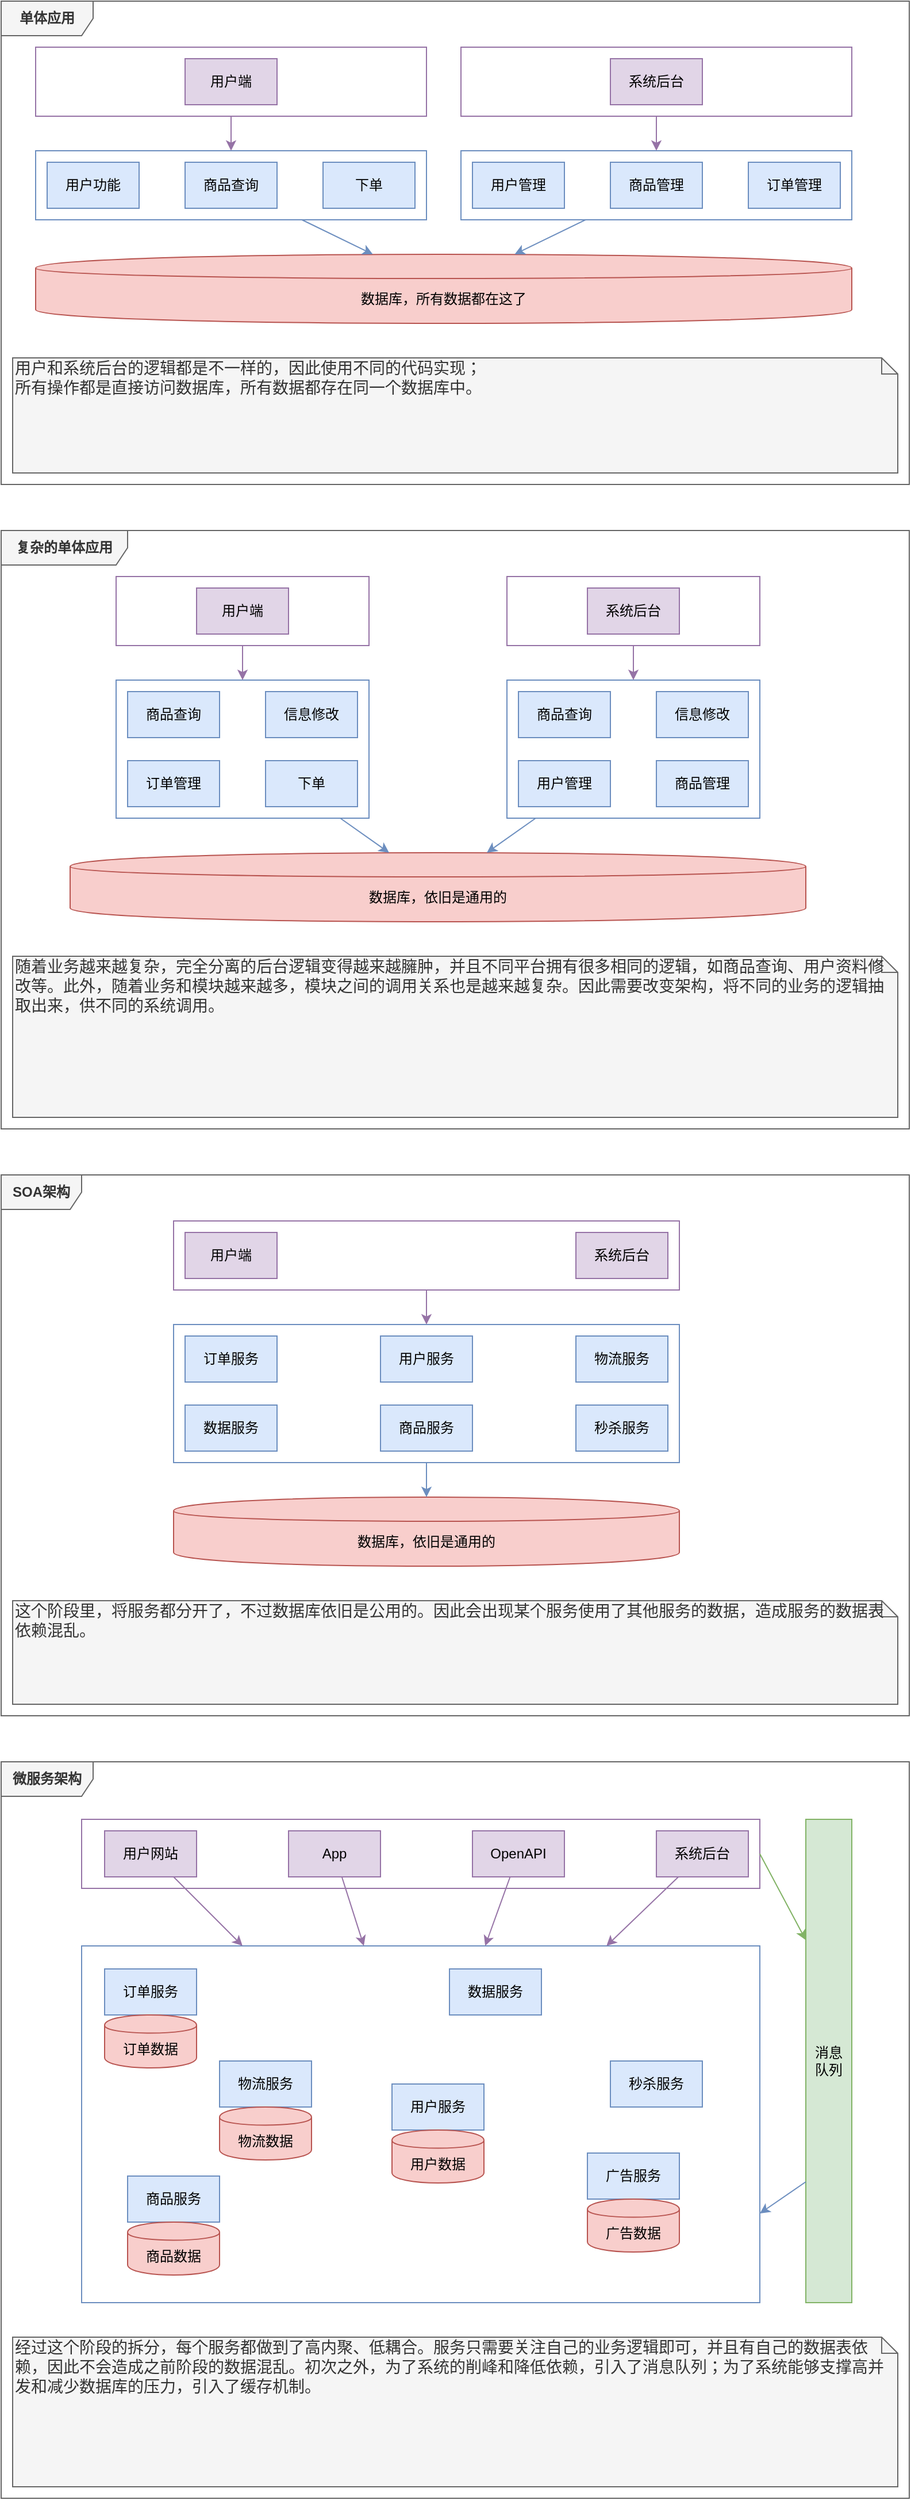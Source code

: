 <mxfile version="13.5.9" type="github"><diagram id="z_LuzzDigMFXw3H3hmn-" name="微服务架构演变"><mxGraphModel dx="1102" dy="595" grid="1" gridSize="10" guides="1" tooltips="1" connect="1" arrows="1" fold="1" page="1" pageScale="1" pageWidth="827" pageHeight="1169" math="0" shadow="0"><root><mxCell id="2w0wRd7n3gLziRLfW05P-0"/><mxCell id="2w0wRd7n3gLziRLfW05P-1" parent="2w0wRd7n3gLziRLfW05P-0"/><mxCell id="OhJAq3VDgjwZq7V8_xUF-53" value="SOA架构" style="shape=umlFrame;whiteSpace=wrap;html=1;fillColor=#f5f5f5;fontSize=12;strokeColor=#666666;fontColor=#333333;fontStyle=1;width=70;height=30;" parent="2w0wRd7n3gLziRLfW05P-1" vertex="1"><mxGeometry x="20" y="1040" width="790" height="470" as="geometry"/></mxCell><mxCell id="xYUqd9wUYRTcfJfajBFj-54" value="" style="rounded=0;whiteSpace=wrap;html=1;fillColor=none;fontSize=12;strokeColor=#9673a6;" parent="2w0wRd7n3gLziRLfW05P-1" vertex="1"><mxGeometry x="170" y="1080" width="440" height="60" as="geometry"/></mxCell><mxCell id="xYUqd9wUYRTcfJfajBFj-55" value="" style="rounded=0;whiteSpace=wrap;html=1;fillColor=none;strokeColor=#6c8ebf;" parent="2w0wRd7n3gLziRLfW05P-1" vertex="1"><mxGeometry x="170" y="1170" width="440" height="120" as="geometry"/></mxCell><mxCell id="OhJAq3VDgjwZq7V8_xUF-24" value="复杂的单体应用" style="shape=umlFrame;whiteSpace=wrap;html=1;fillColor=#f5f5f5;strokeColor=#666666;fontColor=#333333;fontStyle=1;width=110;height=30;" parent="2w0wRd7n3gLziRLfW05P-1" vertex="1"><mxGeometry x="20" y="480" width="790" height="520" as="geometry"/></mxCell><mxCell id="xYUqd9wUYRTcfJfajBFj-36" value="" style="rounded=0;whiteSpace=wrap;html=1;fillColor=none;fontSize=12;strokeColor=#9673a6;" parent="2w0wRd7n3gLziRLfW05P-1" vertex="1"><mxGeometry x="120" y="520" width="220" height="60" as="geometry"/></mxCell><mxCell id="xYUqd9wUYRTcfJfajBFj-37" value="" style="rounded=0;whiteSpace=wrap;html=1;fillColor=none;fontSize=12;strokeColor=#9673a6;" parent="2w0wRd7n3gLziRLfW05P-1" vertex="1"><mxGeometry x="460" y="520" width="220" height="60" as="geometry"/></mxCell><mxCell id="xYUqd9wUYRTcfJfajBFj-34" value="" style="rounded=0;whiteSpace=wrap;html=1;fillColor=none;strokeColor=#6c8ebf;" parent="2w0wRd7n3gLziRLfW05P-1" vertex="1"><mxGeometry x="120" y="610" width="220" height="120" as="geometry"/></mxCell><mxCell id="2w0wRd7n3gLziRLfW05P-25" value="单体应用" style="shape=umlFrame;whiteSpace=wrap;html=1;fontSize=12;fontStyle=1;width=80;height=30;fillColor=#f5f5f5;strokeColor=#666666;fontColor=#333333;" parent="2w0wRd7n3gLziRLfW05P-1" vertex="1"><mxGeometry x="20" y="20" width="790" height="420" as="geometry"/></mxCell><mxCell id="xYUqd9wUYRTcfJfajBFj-15" value="" style="rounded=0;whiteSpace=wrap;html=1;fillColor=none;strokeColor=#6c8ebf;" parent="2w0wRd7n3gLziRLfW05P-1" vertex="1"><mxGeometry x="420" y="150" width="340" height="60" as="geometry"/></mxCell><mxCell id="xYUqd9wUYRTcfJfajBFj-21" value="" style="rounded=0;whiteSpace=wrap;html=1;fillColor=none;fontSize=12;strokeColor=#9673a6;" parent="2w0wRd7n3gLziRLfW05P-1" vertex="1"><mxGeometry x="420" y="60" width="340" height="60" as="geometry"/></mxCell><mxCell id="xYUqd9wUYRTcfJfajBFj-20" value="" style="rounded=0;whiteSpace=wrap;html=1;fillColor=none;fontSize=12;strokeColor=#9673a6;" parent="2w0wRd7n3gLziRLfW05P-1" vertex="1"><mxGeometry x="50" y="60" width="340" height="60" as="geometry"/></mxCell><mxCell id="xYUqd9wUYRTcfJfajBFj-10" value="" style="rounded=0;whiteSpace=wrap;html=1;fillColor=none;strokeColor=#6c8ebf;" parent="2w0wRd7n3gLziRLfW05P-1" vertex="1"><mxGeometry x="50" y="150" width="340" height="60" as="geometry"/></mxCell><mxCell id="OhJAq3VDgjwZq7V8_xUF-85" value="微服务架构" style="shape=umlFrame;whiteSpace=wrap;html=1;fillColor=#f5f5f5;fontSize=12;strokeColor=#666666;fontColor=#333333;fontStyle=1;width=80;height=30;" parent="2w0wRd7n3gLziRLfW05P-1" vertex="1"><mxGeometry x="20" y="1550" width="790" height="640" as="geometry"/></mxCell><mxCell id="OhJAq3VDgjwZq7V8_xUF-83" value="" style="rounded=0;whiteSpace=wrap;html=1;fillColor=none;fontSize=12;strokeColor=#9673a6;" parent="2w0wRd7n3gLziRLfW05P-1" vertex="1"><mxGeometry x="90" y="1600" width="590" height="60" as="geometry"/></mxCell><mxCell id="OhJAq3VDgjwZq7V8_xUF-62" value="" style="rounded=0;whiteSpace=wrap;html=1;fillColor=none;fontSize=12;strokeColor=#6c8ebf;" parent="2w0wRd7n3gLziRLfW05P-1" vertex="1"><mxGeometry x="90" y="1710" width="590" height="310" as="geometry"/></mxCell><mxCell id="2w0wRd7n3gLziRLfW05P-24" value="用户和系统后台的逻辑都是不一样的，因此使用不同的代码实现；&lt;br&gt;所有操作都是直接访问数据库，所有数据都存在同一个数据库中。" style="shape=note;whiteSpace=wrap;html=1;size=14;verticalAlign=top;align=left;spacingTop=-6;fillColor=#f5f5f5;strokeColor=#666666;fontColor=#333333;fontSize=14;" parent="2w0wRd7n3gLziRLfW05P-1" vertex="1"><mxGeometry x="30" y="330" width="770" height="100" as="geometry"/></mxCell><mxCell id="OhJAq3VDgjwZq7V8_xUF-25" value="随着业务越来越复杂，完全分离的后台逻辑变得越来越臃肿，并且不同平台拥有很多相同的逻辑，如商品查询、用户资料修改等。此外，随着业务和模块越来越多，模块之间的调用关系也是越来越复杂。因此需要改变架构，将不同的业务的逻辑抽取出来，供不同的系统调用。" style="shape=note;whiteSpace=wrap;html=1;size=14;verticalAlign=top;align=left;spacingTop=-6;fillColor=#f5f5f5;strokeColor=#666666;fontColor=#333333;fontSize=14;" parent="2w0wRd7n3gLziRLfW05P-1" vertex="1"><mxGeometry x="30" y="850" width="770" height="140" as="geometry"/></mxCell><mxCell id="OhJAq3VDgjwZq7V8_xUF-52" value="这个阶段里，将服务都分开了，不过数据库依旧是公用的。因此会出现某个服务使用了其他服务的数据，造成服务的数据表依赖混乱。" style="shape=note;whiteSpace=wrap;html=1;size=14;verticalAlign=top;align=left;spacingTop=-6;fillColor=#f5f5f5;fontSize=14;strokeColor=#666666;fontColor=#333333;" parent="2w0wRd7n3gLziRLfW05P-1" vertex="1"><mxGeometry x="30" y="1410" width="770" height="90" as="geometry"/></mxCell><mxCell id="OhJAq3VDgjwZq7V8_xUF-56" value="用户网站" style="rounded=0;whiteSpace=wrap;html=1;fillColor=#e1d5e7;fontSize=12;strokeColor=#9673a6;" parent="2w0wRd7n3gLziRLfW05P-1" vertex="1"><mxGeometry x="110" y="1610" width="80" height="40" as="geometry"/></mxCell><mxCell id="OhJAq3VDgjwZq7V8_xUF-57" value="系统后台" style="rounded=0;whiteSpace=wrap;html=1;fillColor=#e1d5e7;fontSize=12;strokeColor=#9673a6;" parent="2w0wRd7n3gLziRLfW05P-1" vertex="1"><mxGeometry x="590" y="1610" width="80" height="40" as="geometry"/></mxCell><mxCell id="OhJAq3VDgjwZq7V8_xUF-58" value="OpenAPI" style="rounded=0;whiteSpace=wrap;html=1;fillColor=#e1d5e7;fontSize=12;strokeColor=#9673a6;" parent="2w0wRd7n3gLziRLfW05P-1" vertex="1"><mxGeometry x="430" y="1610" width="80" height="40" as="geometry"/></mxCell><mxCell id="OhJAq3VDgjwZq7V8_xUF-59" value="App" style="rounded=0;whiteSpace=wrap;html=1;fillColor=#e1d5e7;fontSize=12;strokeColor=#9673a6;" parent="2w0wRd7n3gLziRLfW05P-1" vertex="1"><mxGeometry x="270" y="1610" width="80" height="40" as="geometry"/></mxCell><mxCell id="OhJAq3VDgjwZq7V8_xUF-63" value="订单服务" style="rounded=0;whiteSpace=wrap;html=1;fillColor=#dae8fc;fontSize=12;strokeColor=#6c8ebf;" parent="2w0wRd7n3gLziRLfW05P-1" vertex="1"><mxGeometry x="110" y="1730" width="80" height="40" as="geometry"/></mxCell><mxCell id="OhJAq3VDgjwZq7V8_xUF-64" value="物流服务" style="rounded=0;whiteSpace=wrap;html=1;fillColor=#dae8fc;fontSize=12;strokeColor=#6c8ebf;" parent="2w0wRd7n3gLziRLfW05P-1" vertex="1"><mxGeometry x="210" y="1810" width="80" height="40" as="geometry"/></mxCell><mxCell id="OhJAq3VDgjwZq7V8_xUF-65" value="用户服务&lt;span style=&quot;color: rgba(0 , 0 , 0 , 0) ; font-family: monospace ; font-size: 0px&quot;&gt;%3CmxGraphModel%3E%3Croot%3E%3CmxCell%20id%3D%220%22%2F%3E%3CmxCell%20id%3D%221%22%20parent%3D%220%22%2F%3E%3CmxCell%20id%3D%222%22%20value%3D%22%E8%AE%A2%E5%8D%95%E6%9C%8D%E5%8A%A1%22%20style%3D%22rounded%3D0%3BwhiteSpace%3Dwrap%3Bhtml%3D1%3BfillColor%3D%23ffffff%3BfontSize%3D12%3B%22%20vertex%3D%221%22%20parent%3D%221%22%3E%3CmxGeometry%20x%3D%22140%22%20y%3D%221720%22%20width%3D%2280%22%20height%3D%2240%22%20as%3D%22geometry%22%2F%3E%3C%2FmxCell%3E%3C%2Froot%3E%3C%2FmxGraphModel%3E&lt;/span&gt;" style="rounded=0;whiteSpace=wrap;html=1;fillColor=#dae8fc;fontSize=12;strokeColor=#6c8ebf;" parent="2w0wRd7n3gLziRLfW05P-1" vertex="1"><mxGeometry x="360" y="1830" width="80" height="40" as="geometry"/></mxCell><mxCell id="OhJAq3VDgjwZq7V8_xUF-66" value="商品服务" style="rounded=0;whiteSpace=wrap;html=1;fillColor=#dae8fc;fontSize=12;strokeColor=#6c8ebf;" parent="2w0wRd7n3gLziRLfW05P-1" vertex="1"><mxGeometry x="130" y="1910" width="80" height="40" as="geometry"/></mxCell><mxCell id="OhJAq3VDgjwZq7V8_xUF-67" value="广告服务" style="rounded=0;whiteSpace=wrap;html=1;fillColor=#dae8fc;fontSize=12;strokeColor=#6c8ebf;" parent="2w0wRd7n3gLziRLfW05P-1" vertex="1"><mxGeometry x="530" y="1890" width="80" height="40" as="geometry"/></mxCell><mxCell id="OhJAq3VDgjwZq7V8_xUF-68" value="秒杀服务" style="rounded=0;whiteSpace=wrap;html=1;fillColor=#dae8fc;fontSize=12;strokeColor=#6c8ebf;" parent="2w0wRd7n3gLziRLfW05P-1" vertex="1"><mxGeometry x="550" y="1810" width="80" height="40" as="geometry"/></mxCell><mxCell id="OhJAq3VDgjwZq7V8_xUF-69" value="数据服务" style="rounded=0;whiteSpace=wrap;html=1;fillColor=#dae8fc;fontSize=12;strokeColor=#6c8ebf;" parent="2w0wRd7n3gLziRLfW05P-1" vertex="1"><mxGeometry x="410" y="1730" width="80" height="40" as="geometry"/></mxCell><mxCell id="OhJAq3VDgjwZq7V8_xUF-70" value="" style="endArrow=classic;html=1;fontSize=12;fillColor=#e1d5e7;strokeColor=#9673a6;" parent="2w0wRd7n3gLziRLfW05P-1" source="OhJAq3VDgjwZq7V8_xUF-56" target="OhJAq3VDgjwZq7V8_xUF-62" edge="1"><mxGeometry width="50" height="50" relative="1" as="geometry"><mxPoint x="380" y="1830" as="sourcePoint"/><mxPoint x="430" y="1780" as="targetPoint"/></mxGeometry></mxCell><mxCell id="OhJAq3VDgjwZq7V8_xUF-71" value="" style="endArrow=classic;html=1;fontSize=12;fillColor=#e1d5e7;strokeColor=#9673a6;" parent="2w0wRd7n3gLziRLfW05P-1" source="OhJAq3VDgjwZq7V8_xUF-59" target="OhJAq3VDgjwZq7V8_xUF-62" edge="1"><mxGeometry width="50" height="50" relative="1" as="geometry"><mxPoint x="380" y="1830" as="sourcePoint"/><mxPoint x="430" y="1780" as="targetPoint"/></mxGeometry></mxCell><mxCell id="OhJAq3VDgjwZq7V8_xUF-72" value="" style="endArrow=classic;html=1;fontSize=12;fillColor=#e1d5e7;strokeColor=#9673a6;" parent="2w0wRd7n3gLziRLfW05P-1" source="OhJAq3VDgjwZq7V8_xUF-58" target="OhJAq3VDgjwZq7V8_xUF-62" edge="1"><mxGeometry width="50" height="50" relative="1" as="geometry"><mxPoint x="380" y="1830" as="sourcePoint"/><mxPoint x="430" y="1780" as="targetPoint"/></mxGeometry></mxCell><mxCell id="OhJAq3VDgjwZq7V8_xUF-73" value="" style="endArrow=classic;html=1;fontSize=12;fillColor=#e1d5e7;strokeColor=#9673a6;" parent="2w0wRd7n3gLziRLfW05P-1" source="OhJAq3VDgjwZq7V8_xUF-57" target="OhJAq3VDgjwZq7V8_xUF-62" edge="1"><mxGeometry width="50" height="50" relative="1" as="geometry"><mxPoint x="380" y="1830" as="sourcePoint"/><mxPoint x="430" y="1780" as="targetPoint"/></mxGeometry></mxCell><mxCell id="OhJAq3VDgjwZq7V8_xUF-81" value="消息&lt;br&gt;队列" style="rounded=0;whiteSpace=wrap;html=1;fillColor=#d5e8d4;fontSize=12;strokeColor=#82b366;" parent="2w0wRd7n3gLziRLfW05P-1" vertex="1"><mxGeometry x="720" y="1600" width="40" height="420" as="geometry"/></mxCell><mxCell id="OhJAq3VDgjwZq7V8_xUF-82" value="" style="endArrow=classic;html=1;fontSize=12;fillColor=#d5e8d4;strokeColor=#82b366;exitX=1;exitY=0.5;exitDx=0;exitDy=0;entryX=0;entryY=0.25;entryDx=0;entryDy=0;" parent="2w0wRd7n3gLziRLfW05P-1" source="OhJAq3VDgjwZq7V8_xUF-83" target="OhJAq3VDgjwZq7V8_xUF-81" edge="1"><mxGeometry width="50" height="50" relative="1" as="geometry"><mxPoint x="700" y="1650" as="sourcePoint"/><mxPoint x="430" y="1780" as="targetPoint"/></mxGeometry></mxCell><mxCell id="OhJAq3VDgjwZq7V8_xUF-84" value="" style="endArrow=classic;html=1;fontSize=12;fillColor=#dae8fc;strokeColor=#6c8ebf;entryX=1;entryY=0.75;entryDx=0;entryDy=0;exitX=0;exitY=0.75;exitDx=0;exitDy=0;" parent="2w0wRd7n3gLziRLfW05P-1" source="OhJAq3VDgjwZq7V8_xUF-81" target="OhJAq3VDgjwZq7V8_xUF-62" edge="1"><mxGeometry width="50" height="50" relative="1" as="geometry"><mxPoint x="380" y="1830" as="sourcePoint"/><mxPoint x="430" y="1780" as="targetPoint"/></mxGeometry></mxCell><mxCell id="OhJAq3VDgjwZq7V8_xUF-86" value="经过这个阶段的拆分，每个服务都做到了高内聚、低耦合。服务只需要关注自己的业务逻辑即可，并且有自己的数据表依赖，因此不会造成之前阶段的数据混乱。初次之外，为了系统的削峰和降低依赖，引入了消息队列；为了系统能够支撑高并发和减少数据库的压力，引入了缓存机制。" style="shape=note;whiteSpace=wrap;html=1;size=14;verticalAlign=top;align=left;spacingTop=-6;fillColor=#f5f5f5;fontSize=14;strokeColor=#666666;fontColor=#333333;" parent="2w0wRd7n3gLziRLfW05P-1" vertex="1"><mxGeometry x="30" y="2050" width="770" height="130" as="geometry"/></mxCell><mxCell id="xYUqd9wUYRTcfJfajBFj-0" value="&lt;span&gt;订单数据&lt;/span&gt;" style="shape=cylinder;whiteSpace=wrap;html=1;boundedLbl=1;backgroundOutline=1;fillColor=#f8cecc;strokeColor=#b85450;" parent="2w0wRd7n3gLziRLfW05P-1" vertex="1"><mxGeometry x="110" y="1770" width="80" height="46" as="geometry"/></mxCell><mxCell id="xYUqd9wUYRTcfJfajBFj-1" value="物流数据" style="shape=cylinder;whiteSpace=wrap;html=1;boundedLbl=1;backgroundOutline=1;fillColor=#f8cecc;strokeColor=#b85450;" parent="2w0wRd7n3gLziRLfW05P-1" vertex="1"><mxGeometry x="210" y="1850" width="80" height="46" as="geometry"/></mxCell><mxCell id="xYUqd9wUYRTcfJfajBFj-2" value="广告数据" style="shape=cylinder;whiteSpace=wrap;html=1;boundedLbl=1;backgroundOutline=1;fillColor=#f8cecc;strokeColor=#b85450;" parent="2w0wRd7n3gLziRLfW05P-1" vertex="1"><mxGeometry x="530" y="1930" width="80" height="46" as="geometry"/></mxCell><mxCell id="xYUqd9wUYRTcfJfajBFj-3" value="用户数据" style="shape=cylinder;whiteSpace=wrap;html=1;boundedLbl=1;backgroundOutline=1;fillColor=#f8cecc;strokeColor=#b85450;" parent="2w0wRd7n3gLziRLfW05P-1" vertex="1"><mxGeometry x="360" y="1870" width="80" height="46" as="geometry"/></mxCell><mxCell id="xYUqd9wUYRTcfJfajBFj-4" value="商品数据" style="shape=cylinder;whiteSpace=wrap;html=1;boundedLbl=1;backgroundOutline=1;fillColor=#f8cecc;strokeColor=#b85450;" parent="2w0wRd7n3gLziRLfW05P-1" vertex="1"><mxGeometry x="130" y="1950" width="80" height="46" as="geometry"/></mxCell><mxCell id="xYUqd9wUYRTcfJfajBFj-5" value="用户端" style="rounded=0;whiteSpace=wrap;html=1;fillColor=#e1d5e7;strokeColor=#9673a6;" parent="2w0wRd7n3gLziRLfW05P-1" vertex="1"><mxGeometry x="180" y="70" width="80" height="40" as="geometry"/></mxCell><mxCell id="xYUqd9wUYRTcfJfajBFj-6" value="系统后台" style="rounded=0;whiteSpace=wrap;html=1;fillColor=#e1d5e7;strokeColor=#9673a6;" parent="2w0wRd7n3gLziRLfW05P-1" vertex="1"><mxGeometry x="550" y="70" width="80" height="40" as="geometry"/></mxCell><mxCell id="xYUqd9wUYRTcfJfajBFj-7" value="用户功能" style="rounded=0;whiteSpace=wrap;html=1;fillColor=#dae8fc;strokeColor=#6c8ebf;" parent="2w0wRd7n3gLziRLfW05P-1" vertex="1"><mxGeometry x="60" y="160" width="80" height="40" as="geometry"/></mxCell><mxCell id="xYUqd9wUYRTcfJfajBFj-8" value="商品查询" style="rounded=0;whiteSpace=wrap;html=1;fillColor=#dae8fc;strokeColor=#6c8ebf;" parent="2w0wRd7n3gLziRLfW05P-1" vertex="1"><mxGeometry x="180" y="160" width="80" height="40" as="geometry"/></mxCell><mxCell id="xYUqd9wUYRTcfJfajBFj-9" value="下单" style="rounded=0;whiteSpace=wrap;html=1;fillColor=#dae8fc;strokeColor=#6c8ebf;" parent="2w0wRd7n3gLziRLfW05P-1" vertex="1"><mxGeometry x="300" y="160" width="80" height="40" as="geometry"/></mxCell><mxCell id="xYUqd9wUYRTcfJfajBFj-11" value="" style="endArrow=classic;html=1;fillColor=#e1d5e7;strokeColor=#9673a6;" parent="2w0wRd7n3gLziRLfW05P-1" source="xYUqd9wUYRTcfJfajBFj-20" target="xYUqd9wUYRTcfJfajBFj-10" edge="1"><mxGeometry width="50" height="50" relative="1" as="geometry"><mxPoint x="440" y="180" as="sourcePoint"/><mxPoint x="490" y="130" as="targetPoint"/></mxGeometry></mxCell><mxCell id="xYUqd9wUYRTcfJfajBFj-12" value="用户管理" style="rounded=0;whiteSpace=wrap;html=1;fillColor=#dae8fc;strokeColor=#6c8ebf;" parent="2w0wRd7n3gLziRLfW05P-1" vertex="1"><mxGeometry x="430" y="160" width="80" height="40" as="geometry"/></mxCell><mxCell id="xYUqd9wUYRTcfJfajBFj-13" value="商品管理" style="rounded=0;whiteSpace=wrap;html=1;fillColor=#dae8fc;strokeColor=#6c8ebf;" parent="2w0wRd7n3gLziRLfW05P-1" vertex="1"><mxGeometry x="550" y="160" width="80" height="40" as="geometry"/></mxCell><mxCell id="xYUqd9wUYRTcfJfajBFj-14" value="订单管理" style="rounded=0;whiteSpace=wrap;html=1;fillColor=#dae8fc;strokeColor=#6c8ebf;" parent="2w0wRd7n3gLziRLfW05P-1" vertex="1"><mxGeometry x="670" y="160" width="80" height="40" as="geometry"/></mxCell><mxCell id="xYUqd9wUYRTcfJfajBFj-16" value="" style="endArrow=classic;html=1;fillColor=#e1d5e7;strokeColor=#9673a6;" parent="2w0wRd7n3gLziRLfW05P-1" source="xYUqd9wUYRTcfJfajBFj-21" target="xYUqd9wUYRTcfJfajBFj-15" edge="1"><mxGeometry width="50" height="50" relative="1" as="geometry"><mxPoint x="440" y="180" as="sourcePoint"/><mxPoint x="490" y="130" as="targetPoint"/></mxGeometry></mxCell><mxCell id="xYUqd9wUYRTcfJfajBFj-17" value="数据库，所有数据都在这了" style="shape=cylinder;whiteSpace=wrap;html=1;boundedLbl=1;backgroundOutline=1;fillColor=#f8cecc;strokeColor=#b85450;" parent="2w0wRd7n3gLziRLfW05P-1" vertex="1"><mxGeometry x="50" y="240" width="710" height="60" as="geometry"/></mxCell><mxCell id="xYUqd9wUYRTcfJfajBFj-18" value="" style="endArrow=classic;html=1;fillColor=#dae8fc;strokeColor=#6c8ebf;" parent="2w0wRd7n3gLziRLfW05P-1" source="xYUqd9wUYRTcfJfajBFj-10" target="xYUqd9wUYRTcfJfajBFj-17" edge="1"><mxGeometry width="50" height="50" relative="1" as="geometry"><mxPoint x="440" y="190" as="sourcePoint"/><mxPoint x="490" y="140" as="targetPoint"/></mxGeometry></mxCell><mxCell id="xYUqd9wUYRTcfJfajBFj-19" value="" style="endArrow=classic;html=1;fillColor=#dae8fc;strokeColor=#6c8ebf;" parent="2w0wRd7n3gLziRLfW05P-1" source="xYUqd9wUYRTcfJfajBFj-15" target="xYUqd9wUYRTcfJfajBFj-17" edge="1"><mxGeometry width="50" height="50" relative="1" as="geometry"><mxPoint x="490" y="120" as="sourcePoint"/><mxPoint x="540" y="70" as="targetPoint"/></mxGeometry></mxCell><mxCell id="xYUqd9wUYRTcfJfajBFj-22" value="用户端" style="rounded=0;whiteSpace=wrap;html=1;fillColor=#e1d5e7;strokeColor=#9673a6;" parent="2w0wRd7n3gLziRLfW05P-1" vertex="1"><mxGeometry x="190" y="530" width="80" height="40" as="geometry"/></mxCell><mxCell id="xYUqd9wUYRTcfJfajBFj-23" value="系统后台" style="rounded=0;whiteSpace=wrap;html=1;fillColor=#e1d5e7;strokeColor=#9673a6;" parent="2w0wRd7n3gLziRLfW05P-1" vertex="1"><mxGeometry x="530" y="530" width="80" height="40" as="geometry"/></mxCell><mxCell id="xYUqd9wUYRTcfJfajBFj-24" value="商品查询" style="rounded=0;whiteSpace=wrap;html=1;fillColor=#dae8fc;strokeColor=#6c8ebf;" parent="2w0wRd7n3gLziRLfW05P-1" vertex="1"><mxGeometry x="130" y="620" width="80" height="40" as="geometry"/></mxCell><mxCell id="xYUqd9wUYRTcfJfajBFj-25" value="信息修改" style="rounded=0;whiteSpace=wrap;html=1;fillColor=#dae8fc;strokeColor=#6c8ebf;" parent="2w0wRd7n3gLziRLfW05P-1" vertex="1"><mxGeometry x="250" y="620" width="80" height="40" as="geometry"/></mxCell><mxCell id="xYUqd9wUYRTcfJfajBFj-27" value="订单管理" style="rounded=0;whiteSpace=wrap;html=1;fillColor=#dae8fc;strokeColor=#6c8ebf;" parent="2w0wRd7n3gLziRLfW05P-1" vertex="1"><mxGeometry x="130" y="680" width="80" height="40" as="geometry"/></mxCell><mxCell id="xYUqd9wUYRTcfJfajBFj-28" value="下单" style="rounded=0;whiteSpace=wrap;html=1;fillColor=#dae8fc;strokeColor=#6c8ebf;" parent="2w0wRd7n3gLziRLfW05P-1" vertex="1"><mxGeometry x="250" y="680" width="80" height="40" as="geometry"/></mxCell><mxCell id="xYUqd9wUYRTcfJfajBFj-29" value="商品查询" style="rounded=0;whiteSpace=wrap;html=1;fillColor=#dae8fc;strokeColor=#6c8ebf;" parent="2w0wRd7n3gLziRLfW05P-1" vertex="1"><mxGeometry x="470" y="620" width="80" height="40" as="geometry"/></mxCell><mxCell id="xYUqd9wUYRTcfJfajBFj-30" value="信息修改" style="rounded=0;whiteSpace=wrap;html=1;fillColor=#dae8fc;strokeColor=#6c8ebf;" parent="2w0wRd7n3gLziRLfW05P-1" vertex="1"><mxGeometry x="590" y="620" width="80" height="40" as="geometry"/></mxCell><mxCell id="xYUqd9wUYRTcfJfajBFj-31" value="用户管理" style="rounded=0;whiteSpace=wrap;html=1;fillColor=#dae8fc;strokeColor=#6c8ebf;" parent="2w0wRd7n3gLziRLfW05P-1" vertex="1"><mxGeometry x="470" y="680" width="80" height="40" as="geometry"/></mxCell><mxCell id="xYUqd9wUYRTcfJfajBFj-32" value="商品管理" style="rounded=0;whiteSpace=wrap;html=1;fillColor=#dae8fc;strokeColor=#6c8ebf;" parent="2w0wRd7n3gLziRLfW05P-1" vertex="1"><mxGeometry x="590" y="680" width="80" height="40" as="geometry"/></mxCell><mxCell id="xYUqd9wUYRTcfJfajBFj-33" value="数据库，依旧是通用的" style="shape=cylinder;whiteSpace=wrap;html=1;boundedLbl=1;backgroundOutline=1;fillColor=#f8cecc;strokeColor=#b85450;" parent="2w0wRd7n3gLziRLfW05P-1" vertex="1"><mxGeometry x="80" y="760" width="640" height="60" as="geometry"/></mxCell><mxCell id="xYUqd9wUYRTcfJfajBFj-35" value="" style="rounded=0;whiteSpace=wrap;html=1;fillColor=none;strokeColor=#6c8ebf;" parent="2w0wRd7n3gLziRLfW05P-1" vertex="1"><mxGeometry x="460" y="610" width="220" height="120" as="geometry"/></mxCell><mxCell id="xYUqd9wUYRTcfJfajBFj-38" value="" style="endArrow=classic;html=1;fillColor=#e1d5e7;strokeColor=#9673a6;" parent="2w0wRd7n3gLziRLfW05P-1" source="xYUqd9wUYRTcfJfajBFj-36" target="xYUqd9wUYRTcfJfajBFj-34" edge="1"><mxGeometry width="50" height="50" relative="1" as="geometry"><mxPoint x="290" y="610" as="sourcePoint"/><mxPoint x="340" y="560" as="targetPoint"/></mxGeometry></mxCell><mxCell id="xYUqd9wUYRTcfJfajBFj-39" value="" style="endArrow=classic;html=1;fillColor=#e1d5e7;strokeColor=#9673a6;" parent="2w0wRd7n3gLziRLfW05P-1" source="xYUqd9wUYRTcfJfajBFj-37" target="xYUqd9wUYRTcfJfajBFj-35" edge="1"><mxGeometry width="50" height="50" relative="1" as="geometry"><mxPoint x="430" y="590" as="sourcePoint"/><mxPoint x="480" y="540" as="targetPoint"/></mxGeometry></mxCell><mxCell id="xYUqd9wUYRTcfJfajBFj-40" value="" style="endArrow=classic;html=1;fillColor=#dae8fc;strokeColor=#6c8ebf;" parent="2w0wRd7n3gLziRLfW05P-1" source="xYUqd9wUYRTcfJfajBFj-34" target="xYUqd9wUYRTcfJfajBFj-33" edge="1"><mxGeometry width="50" height="50" relative="1" as="geometry"><mxPoint x="220" y="720" as="sourcePoint"/><mxPoint x="270" y="670" as="targetPoint"/></mxGeometry></mxCell><mxCell id="xYUqd9wUYRTcfJfajBFj-41" value="" style="endArrow=classic;html=1;fillColor=#dae8fc;strokeColor=#6c8ebf;" parent="2w0wRd7n3gLziRLfW05P-1" source="xYUqd9wUYRTcfJfajBFj-35" target="xYUqd9wUYRTcfJfajBFj-33" edge="1"><mxGeometry width="50" height="50" relative="1" as="geometry"><mxPoint x="430" y="690" as="sourcePoint"/><mxPoint x="480" y="640" as="targetPoint"/></mxGeometry></mxCell><mxCell id="xYUqd9wUYRTcfJfajBFj-42" value="用户端" style="rounded=0;whiteSpace=wrap;html=1;fillColor=#e1d5e7;fontSize=12;strokeColor=#9673a6;" parent="2w0wRd7n3gLziRLfW05P-1" vertex="1"><mxGeometry x="180" y="1090" width="80" height="40" as="geometry"/></mxCell><mxCell id="xYUqd9wUYRTcfJfajBFj-43" value="系统后台" style="rounded=0;whiteSpace=wrap;html=1;fillColor=#e1d5e7;fontSize=12;strokeColor=#9673a6;" parent="2w0wRd7n3gLziRLfW05P-1" vertex="1"><mxGeometry x="520" y="1090" width="80" height="40" as="geometry"/></mxCell><mxCell id="xYUqd9wUYRTcfJfajBFj-44" value="订单服务" style="rounded=0;whiteSpace=wrap;html=1;fillColor=#dae8fc;fontSize=12;strokeColor=#6c8ebf;" parent="2w0wRd7n3gLziRLfW05P-1" vertex="1"><mxGeometry x="180" y="1180" width="80" height="40" as="geometry"/></mxCell><mxCell id="xYUqd9wUYRTcfJfajBFj-45" value="用户服务" style="rounded=0;whiteSpace=wrap;html=1;fillColor=#dae8fc;fontSize=12;strokeColor=#6c8ebf;" parent="2w0wRd7n3gLziRLfW05P-1" vertex="1"><mxGeometry x="350" y="1180" width="80" height="40" as="geometry"/></mxCell><mxCell id="xYUqd9wUYRTcfJfajBFj-46" value="商品服务" style="rounded=0;whiteSpace=wrap;html=1;fillColor=#dae8fc;fontSize=12;strokeColor=#6c8ebf;" parent="2w0wRd7n3gLziRLfW05P-1" vertex="1"><mxGeometry x="350" y="1240" width="80" height="40" as="geometry"/></mxCell><mxCell id="xYUqd9wUYRTcfJfajBFj-47" value="物流服务" style="rounded=0;whiteSpace=wrap;html=1;fillColor=#dae8fc;fontSize=12;strokeColor=#6c8ebf;" parent="2w0wRd7n3gLziRLfW05P-1" vertex="1"><mxGeometry x="520" y="1180" width="80" height="40" as="geometry"/></mxCell><mxCell id="xYUqd9wUYRTcfJfajBFj-48" value="数据服务" style="rounded=0;whiteSpace=wrap;html=1;fillColor=#dae8fc;fontSize=12;strokeColor=#6c8ebf;" parent="2w0wRd7n3gLziRLfW05P-1" vertex="1"><mxGeometry x="180" y="1240" width="80" height="40" as="geometry"/></mxCell><mxCell id="xYUqd9wUYRTcfJfajBFj-49" value="秒杀服务" style="rounded=0;whiteSpace=wrap;html=1;fillColor=#dae8fc;fontSize=12;strokeColor=#6c8ebf;" parent="2w0wRd7n3gLziRLfW05P-1" vertex="1"><mxGeometry x="520" y="1240" width="80" height="40" as="geometry"/></mxCell><mxCell id="xYUqd9wUYRTcfJfajBFj-56" value="" style="endArrow=classic;html=1;fillColor=#e1d5e7;strokeColor=#9673a6;" parent="2w0wRd7n3gLziRLfW05P-1" source="xYUqd9wUYRTcfJfajBFj-54" target="xYUqd9wUYRTcfJfajBFj-55" edge="1"><mxGeometry width="50" height="50" relative="1" as="geometry"><mxPoint x="300" y="1200" as="sourcePoint"/><mxPoint x="350" y="1150" as="targetPoint"/></mxGeometry></mxCell><mxCell id="xYUqd9wUYRTcfJfajBFj-57" value="数据库，依旧是通用的" style="shape=cylinder;whiteSpace=wrap;html=1;boundedLbl=1;backgroundOutline=1;fillColor=#f8cecc;strokeColor=#b85450;" parent="2w0wRd7n3gLziRLfW05P-1" vertex="1"><mxGeometry x="170" y="1320" width="440" height="60" as="geometry"/></mxCell><mxCell id="xYUqd9wUYRTcfJfajBFj-58" value="" style="endArrow=classic;html=1;fillColor=#dae8fc;strokeColor=#6c8ebf;" parent="2w0wRd7n3gLziRLfW05P-1" source="xYUqd9wUYRTcfJfajBFj-55" target="xYUqd9wUYRTcfJfajBFj-57" edge="1"><mxGeometry width="50" height="50" relative="1" as="geometry"><mxPoint x="110" y="1320" as="sourcePoint"/><mxPoint x="160" y="1270" as="targetPoint"/></mxGeometry></mxCell></root></mxGraphModel></diagram></mxfile>
